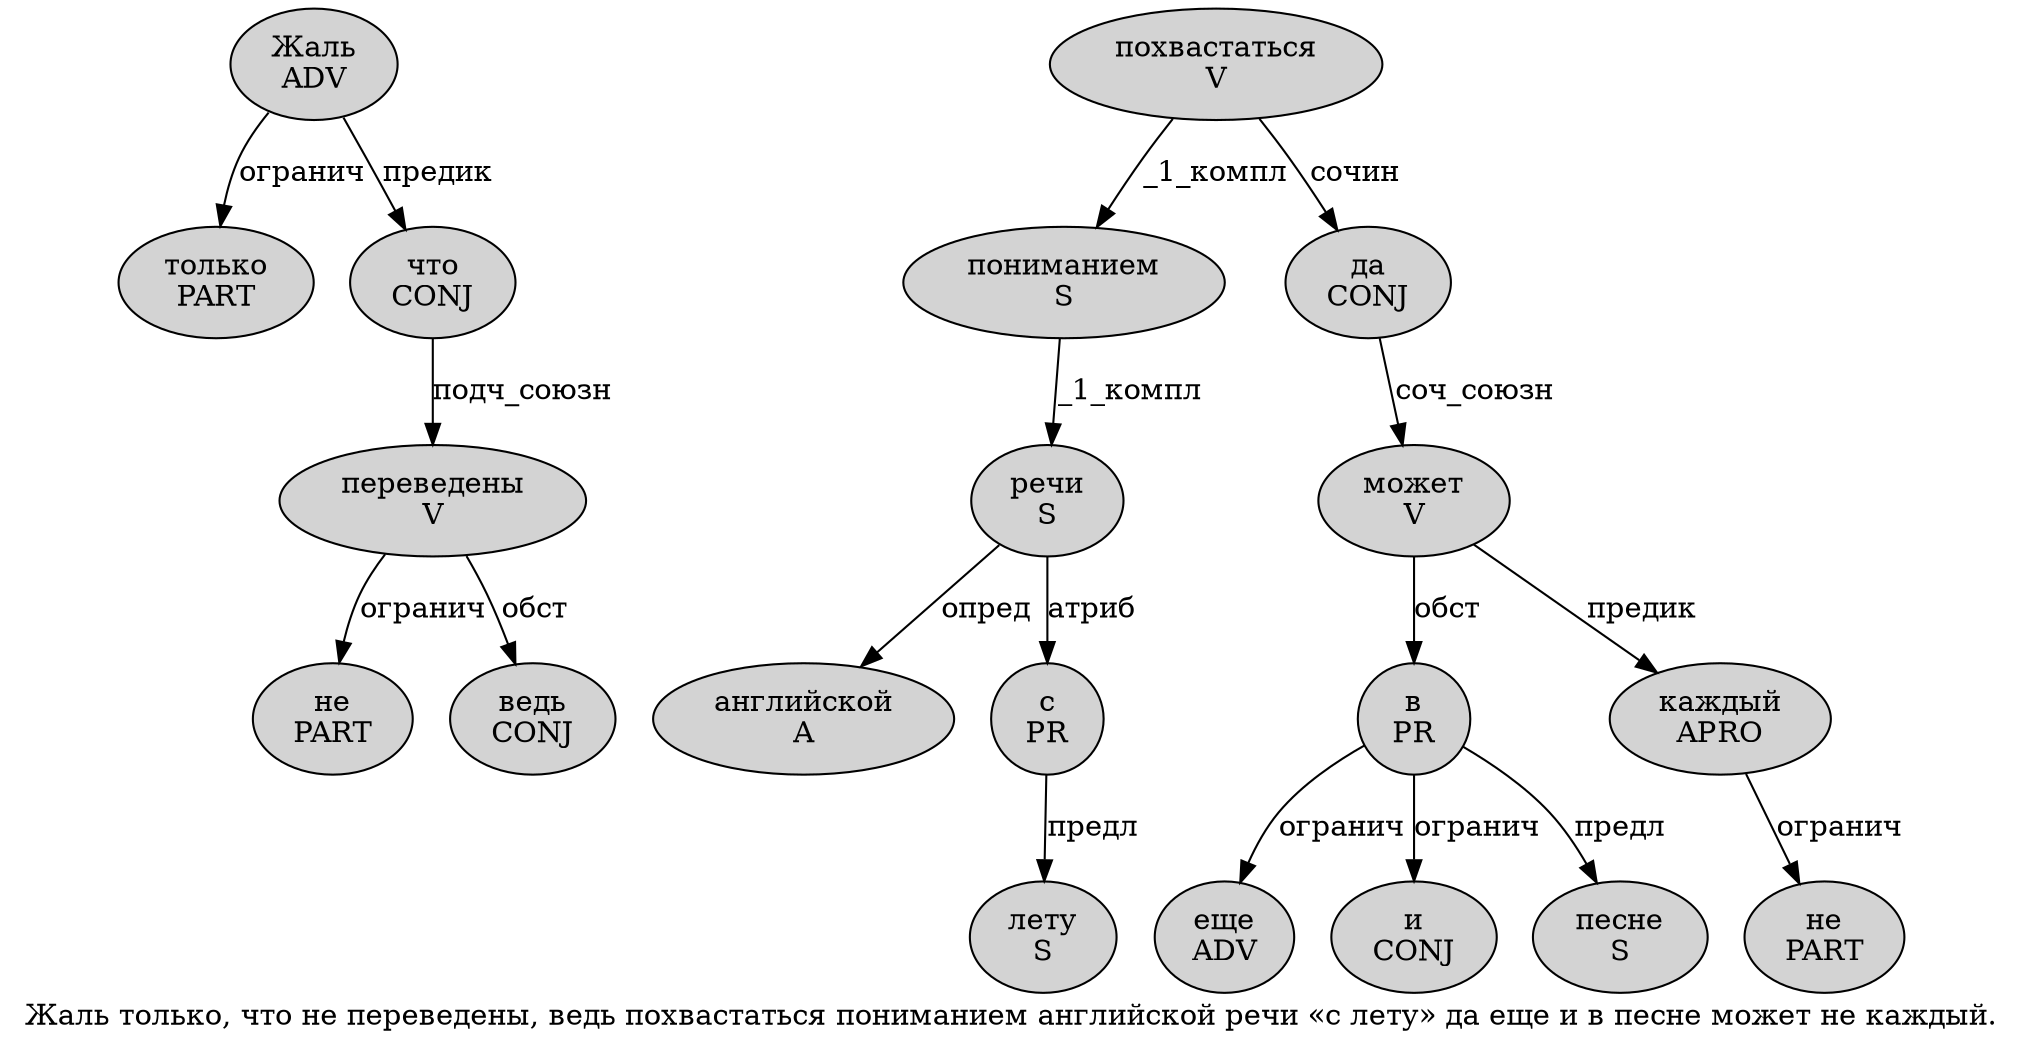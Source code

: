 digraph SENTENCE_773 {
	graph [label="Жаль только, что не переведены, ведь похвастаться пониманием английской речи «с лету» да еще и в песне может не каждый."]
	node [style=filled]
		0 [label="Жаль
ADV" color="" fillcolor=lightgray penwidth=1 shape=ellipse]
		1 [label="только
PART" color="" fillcolor=lightgray penwidth=1 shape=ellipse]
		3 [label="что
CONJ" color="" fillcolor=lightgray penwidth=1 shape=ellipse]
		4 [label="не
PART" color="" fillcolor=lightgray penwidth=1 shape=ellipse]
		5 [label="переведены
V" color="" fillcolor=lightgray penwidth=1 shape=ellipse]
		7 [label="ведь
CONJ" color="" fillcolor=lightgray penwidth=1 shape=ellipse]
		8 [label="похвастаться
V" color="" fillcolor=lightgray penwidth=1 shape=ellipse]
		9 [label="пониманием
S" color="" fillcolor=lightgray penwidth=1 shape=ellipse]
		10 [label="английской
A" color="" fillcolor=lightgray penwidth=1 shape=ellipse]
		11 [label="речи
S" color="" fillcolor=lightgray penwidth=1 shape=ellipse]
		13 [label="с
PR" color="" fillcolor=lightgray penwidth=1 shape=ellipse]
		14 [label="лету
S" color="" fillcolor=lightgray penwidth=1 shape=ellipse]
		16 [label="да
CONJ" color="" fillcolor=lightgray penwidth=1 shape=ellipse]
		17 [label="еще
ADV" color="" fillcolor=lightgray penwidth=1 shape=ellipse]
		18 [label="и
CONJ" color="" fillcolor=lightgray penwidth=1 shape=ellipse]
		19 [label="в
PR" color="" fillcolor=lightgray penwidth=1 shape=ellipse]
		20 [label="песне
S" color="" fillcolor=lightgray penwidth=1 shape=ellipse]
		21 [label="может
V" color="" fillcolor=lightgray penwidth=1 shape=ellipse]
		22 [label="не
PART" color="" fillcolor=lightgray penwidth=1 shape=ellipse]
		23 [label="каждый
APRO" color="" fillcolor=lightgray penwidth=1 shape=ellipse]
			21 -> 19 [label="обст"]
			21 -> 23 [label="предик"]
			23 -> 22 [label="огранич"]
			13 -> 14 [label="предл"]
			3 -> 5 [label="подч_союзн"]
			0 -> 1 [label="огранич"]
			0 -> 3 [label="предик"]
			9 -> 11 [label="_1_компл"]
			5 -> 4 [label="огранич"]
			5 -> 7 [label="обст"]
			11 -> 10 [label="опред"]
			11 -> 13 [label="атриб"]
			19 -> 17 [label="огранич"]
			19 -> 18 [label="огранич"]
			19 -> 20 [label="предл"]
			16 -> 21 [label="соч_союзн"]
			8 -> 9 [label="_1_компл"]
			8 -> 16 [label="сочин"]
}